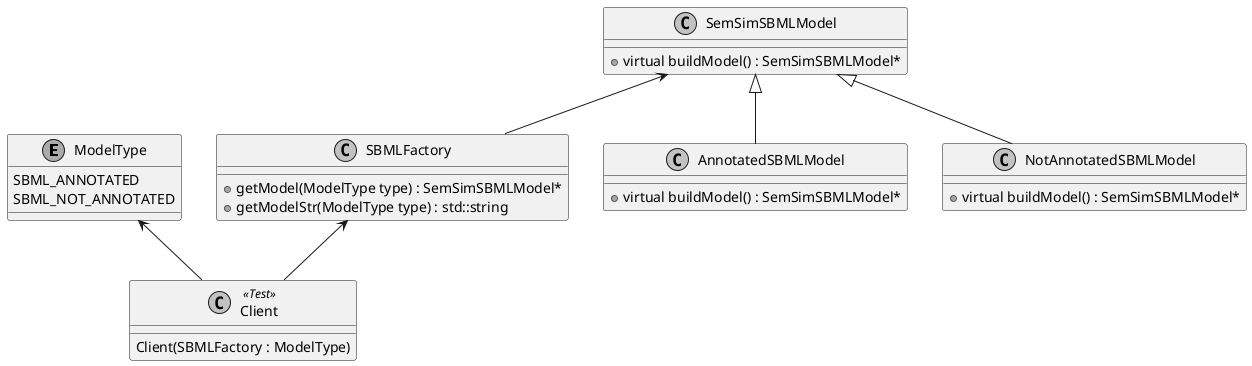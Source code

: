 @startuml
skinparam monochrome true

enum ModelType {
    SBML_ANNOTATED
    SBML_NOT_ANNOTATED
}

class SBMLFactory {
    + getModel(ModelType type) : SemSimSBMLModel*
    + getModelStr(ModelType type) : std::string
}

class SemSimSBMLModel{
    + virtual buildModel() : SemSimSBMLModel*
}

class AnnotatedSBMLModel {
    + virtual buildModel() : SemSimSBMLModel*
}

class NotAnnotatedSBMLModel {
    + virtual buildModel() : SemSimSBMLModel*
}

SemSimSBMLModel <|-- NotAnnotatedSBMLModel
SemSimSBMLModel <|-- AnnotatedSBMLModel


class Client <<Test>>{
    Client(SBMLFactory : ModelType)
}

SBMLFactory <-- Client
ModelType <-- Client
SemSimSBMLModel <-- SBMLFactory











@enduml